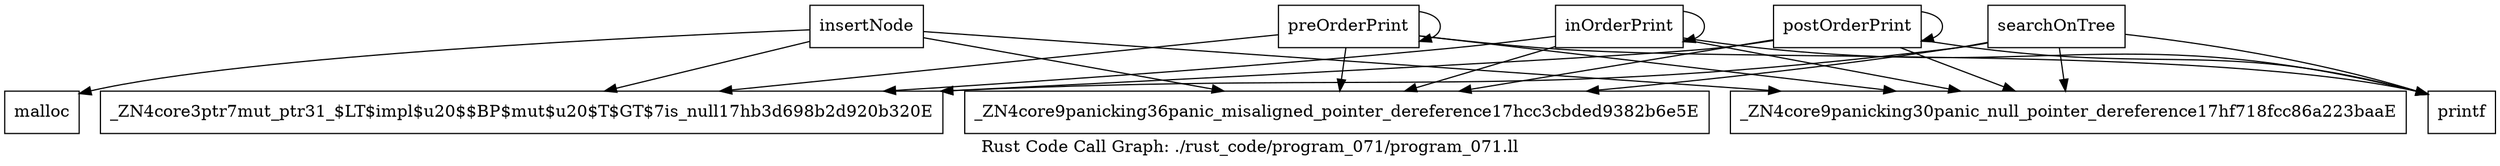 digraph "Rust Code Call Graph: ./rust_code/program_071/program_071.ll" {
	label="Rust Code Call Graph: ./rust_code/program_071/program_071.ll";

	Node0x558bde343ab0 [shape=record,label="{_ZN4core3ptr7mut_ptr31_$LT$impl$u20$$BP$mut$u20$T$GT$7is_null17hb3d698b2d920b320E}"];
	Node0x558bde343980 [shape=record,label="{insertNode}"];
	Node0x558bde343980 -> Node0x558bde3591d0;
	Node0x558bde343980 -> Node0x558bde33c970;
	Node0x558bde343980 -> Node0x558bde3387c0;
	Node0x558bde343980 -> Node0x558bde343ab0;
	Node0x558bde334410 [shape=record,label="{searchOnTree}"];
	Node0x558bde334410 -> Node0x558bde3387c0;
	Node0x558bde334410 -> Node0x558bde33c970;
	Node0x558bde334410 -> Node0x558bde336250;
	Node0x558bde334410 -> Node0x558bde343ab0;
	Node0x558bde33a5f0 [shape=record,label="{preOrderPrint}"];
	Node0x558bde33a5f0 -> Node0x558bde343ab0;
	Node0x558bde33a5f0 -> Node0x558bde33c970;
	Node0x558bde33a5f0 -> Node0x558bde336250;
	Node0x558bde33a5f0 -> Node0x558bde3387c0;
	Node0x558bde33a5f0 -> Node0x558bde33a5f0;
	Node0x558bde33f570 [shape=record,label="{inOrderPrint}"];
	Node0x558bde33f570 -> Node0x558bde343ab0;
	Node0x558bde33f570 -> Node0x558bde33c970;
	Node0x558bde33f570 -> Node0x558bde33f570;
	Node0x558bde33f570 -> Node0x558bde3387c0;
	Node0x558bde33f570 -> Node0x558bde336250;
	Node0x558bde340400 [shape=record,label="{postOrderPrint}"];
	Node0x558bde340400 -> Node0x558bde343ab0;
	Node0x558bde340400 -> Node0x558bde33c970;
	Node0x558bde340400 -> Node0x558bde340400;
	Node0x558bde340400 -> Node0x558bde3387c0;
	Node0x558bde340400 -> Node0x558bde336250;
	Node0x558bde3591d0 [shape=record,label="{malloc}"];
	Node0x558bde33c970 [shape=record,label="{_ZN4core9panicking36panic_misaligned_pointer_dereference17hcc3cbded9382b6e5E}"];
	Node0x558bde3387c0 [shape=record,label="{_ZN4core9panicking30panic_null_pointer_dereference17hf718fcc86a223baaE}"];
	Node0x558bde336250 [shape=record,label="{printf}"];
}

